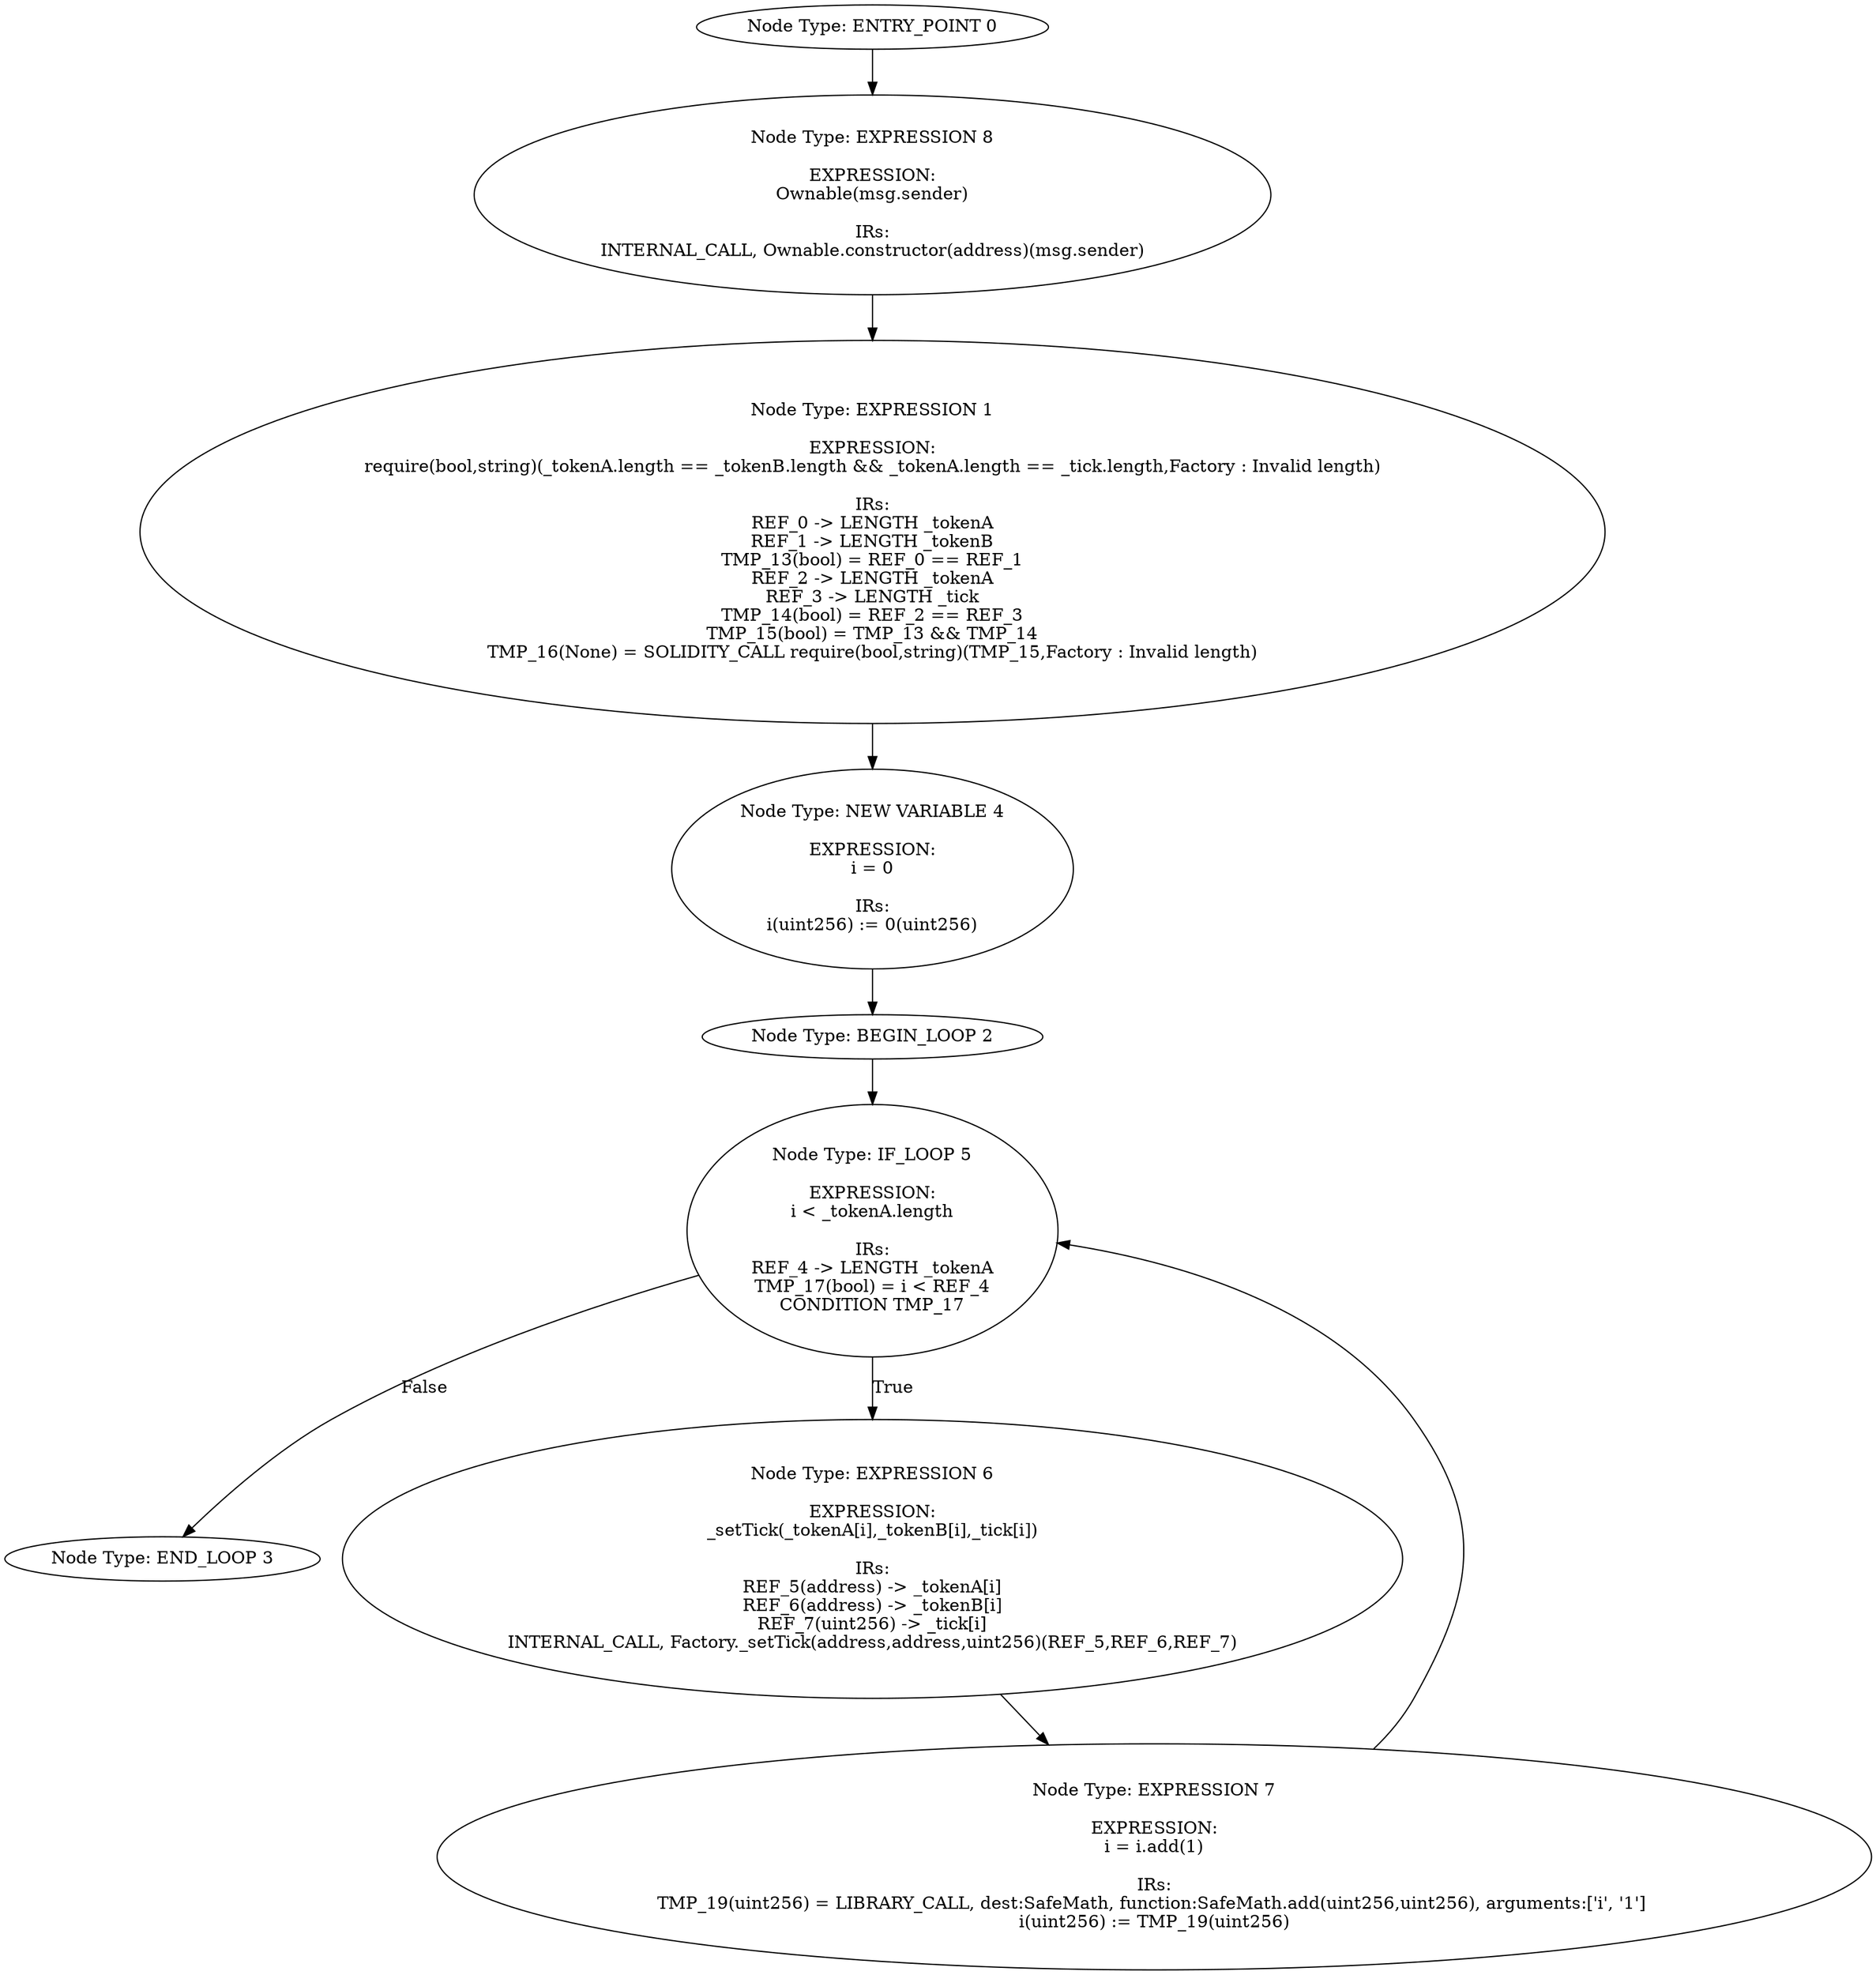 digraph{
0[label="Node Type: ENTRY_POINT 0
"];
0->8;
1[label="Node Type: EXPRESSION 1

EXPRESSION:
require(bool,string)(_tokenA.length == _tokenB.length && _tokenA.length == _tick.length,Factory : Invalid length)

IRs:
REF_0 -> LENGTH _tokenA
REF_1 -> LENGTH _tokenB
TMP_13(bool) = REF_0 == REF_1
REF_2 -> LENGTH _tokenA
REF_3 -> LENGTH _tick
TMP_14(bool) = REF_2 == REF_3
TMP_15(bool) = TMP_13 && TMP_14
TMP_16(None) = SOLIDITY_CALL require(bool,string)(TMP_15,Factory : Invalid length)"];
1->4;
2[label="Node Type: BEGIN_LOOP 2
"];
2->5;
3[label="Node Type: END_LOOP 3
"];
4[label="Node Type: NEW VARIABLE 4

EXPRESSION:
i = 0

IRs:
i(uint256) := 0(uint256)"];
4->2;
5[label="Node Type: IF_LOOP 5

EXPRESSION:
i < _tokenA.length

IRs:
REF_4 -> LENGTH _tokenA
TMP_17(bool) = i < REF_4
CONDITION TMP_17"];
5->6[label="True"];
5->3[label="False"];
6[label="Node Type: EXPRESSION 6

EXPRESSION:
_setTick(_tokenA[i],_tokenB[i],_tick[i])

IRs:
REF_5(address) -> _tokenA[i]
REF_6(address) -> _tokenB[i]
REF_7(uint256) -> _tick[i]
INTERNAL_CALL, Factory._setTick(address,address,uint256)(REF_5,REF_6,REF_7)"];
6->7;
7[label="Node Type: EXPRESSION 7

EXPRESSION:
i = i.add(1)

IRs:
TMP_19(uint256) = LIBRARY_CALL, dest:SafeMath, function:SafeMath.add(uint256,uint256), arguments:['i', '1'] 
i(uint256) := TMP_19(uint256)"];
7->5;
8[label="Node Type: EXPRESSION 8

EXPRESSION:
Ownable(msg.sender)

IRs:
INTERNAL_CALL, Ownable.constructor(address)(msg.sender)"];
8->1;
}
